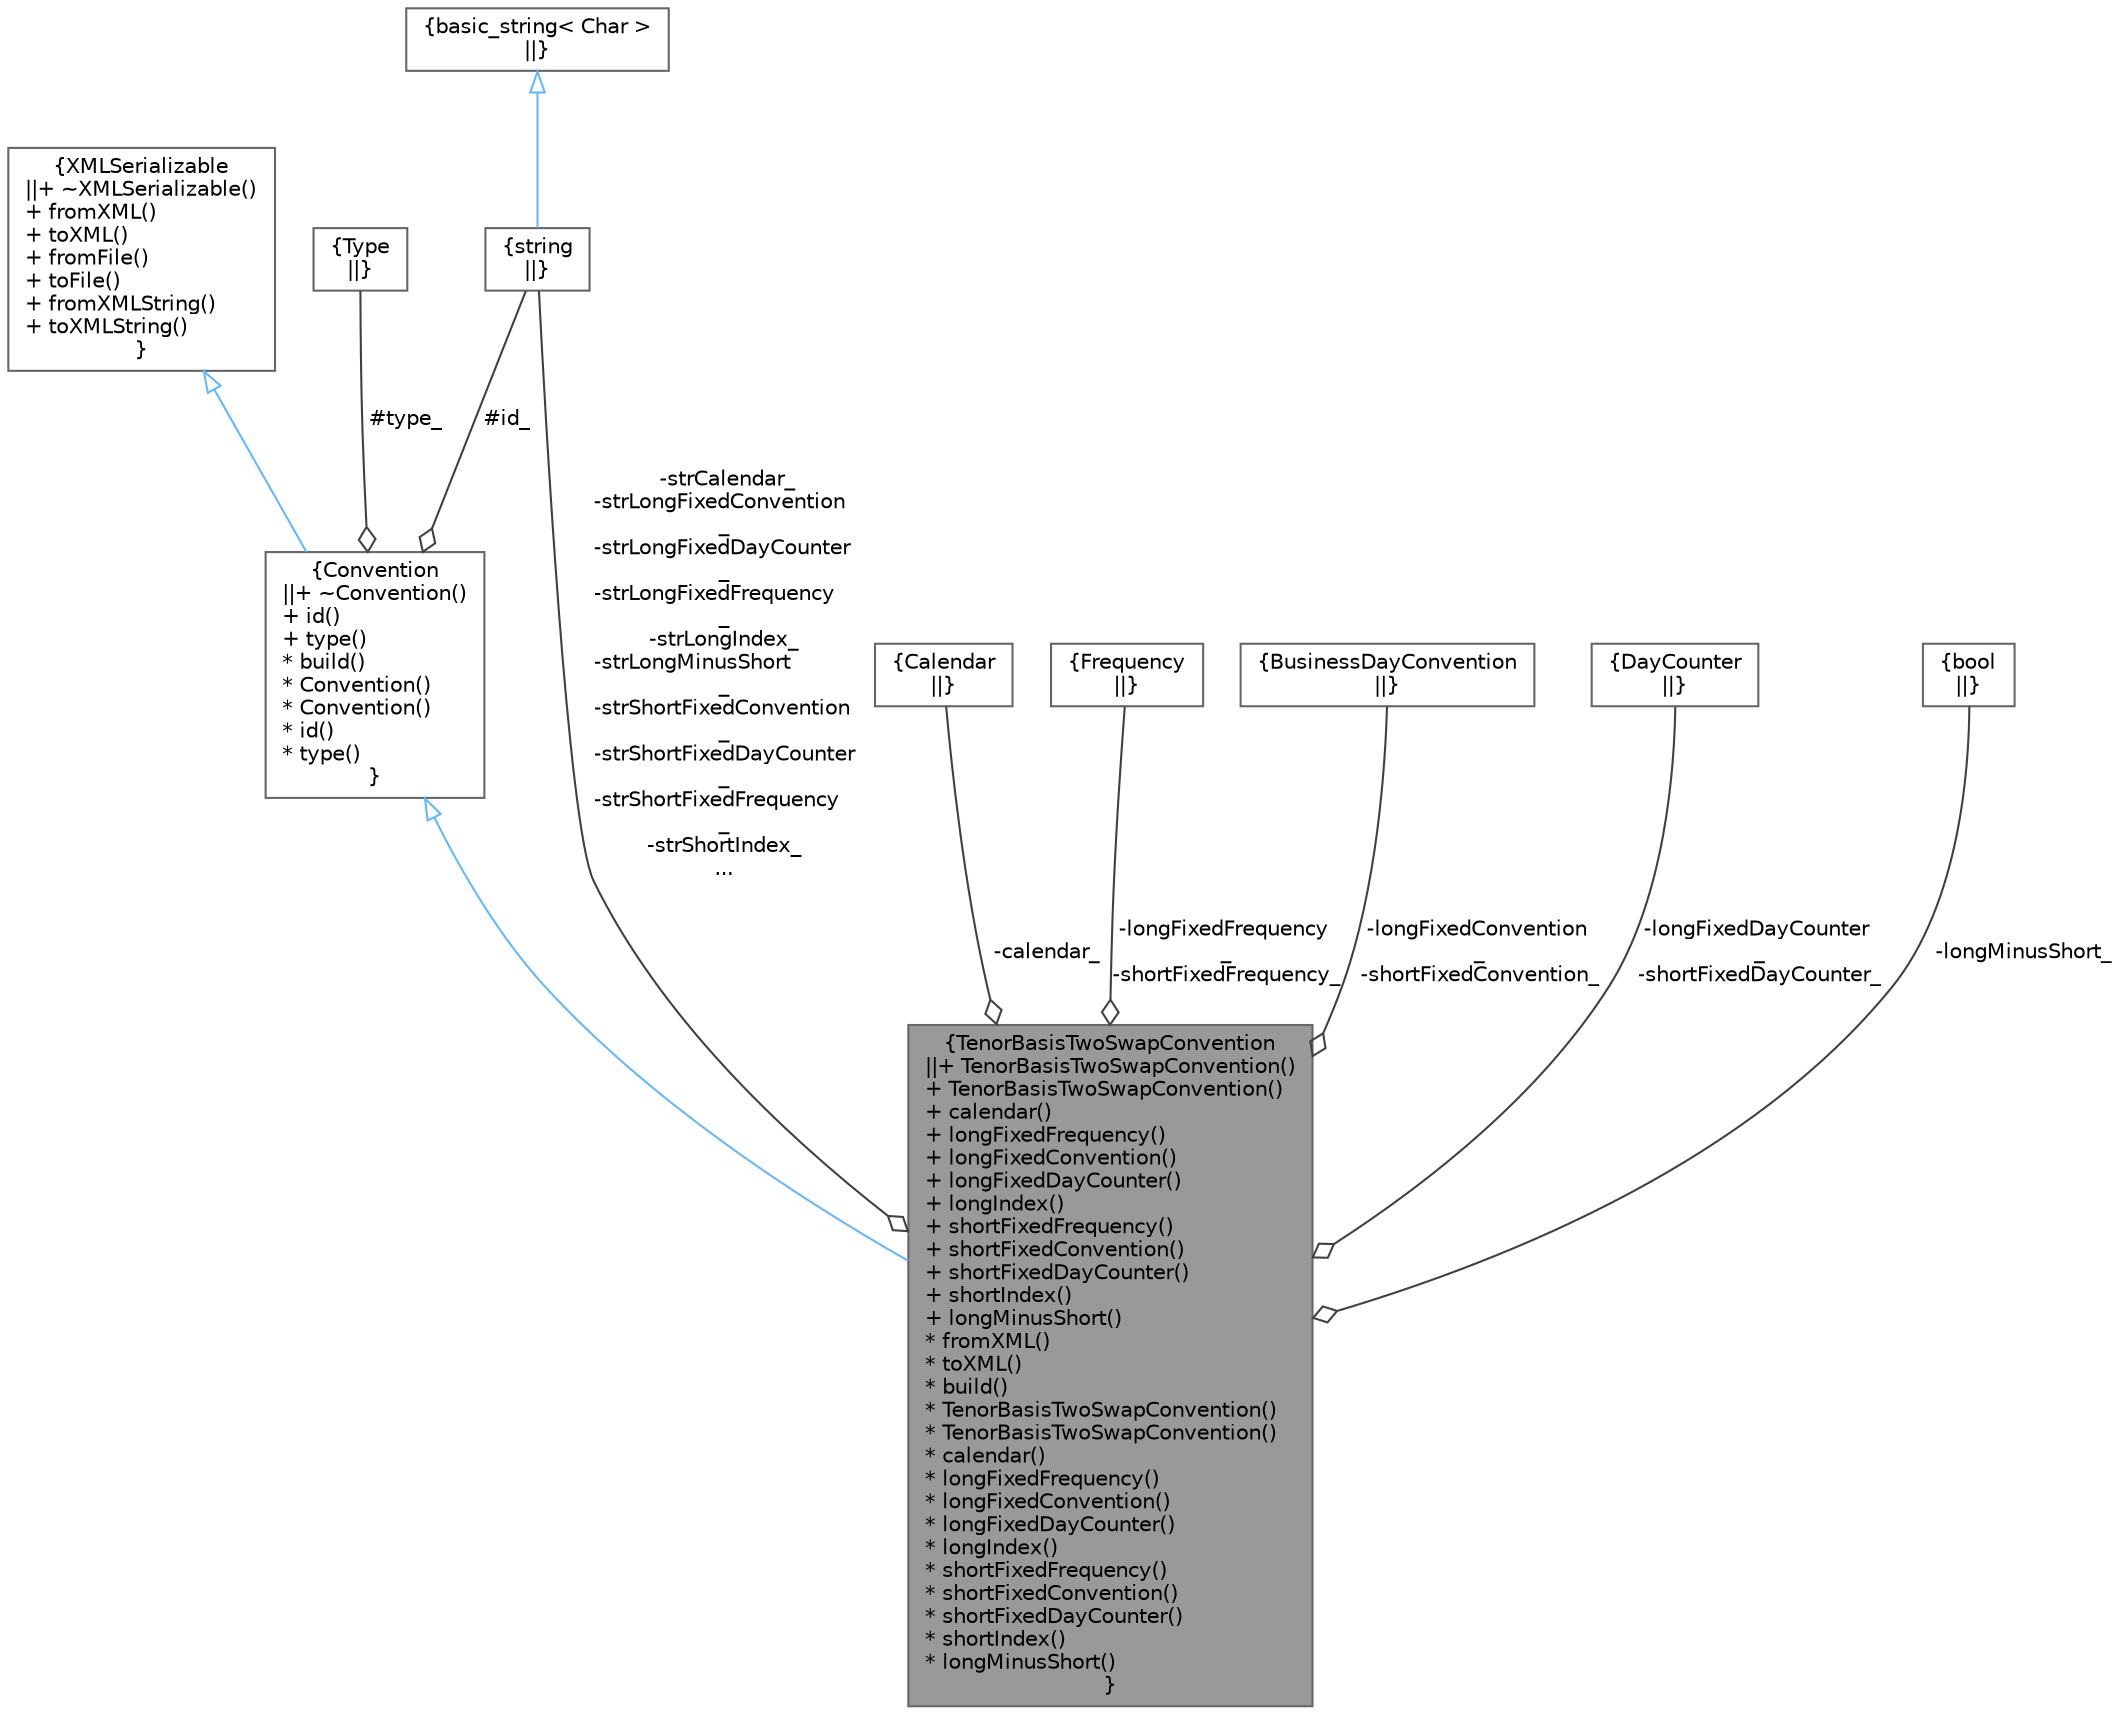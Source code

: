 digraph "TenorBasisTwoSwapConvention"
{
 // INTERACTIVE_SVG=YES
 // LATEX_PDF_SIZE
  bgcolor="transparent";
  edge [fontname=Helvetica,fontsize=10,labelfontname=Helvetica,labelfontsize=10];
  node [fontname=Helvetica,fontsize=10,shape=box,height=0.2,width=0.4];
  Node1 [label="{TenorBasisTwoSwapConvention\n||+ TenorBasisTwoSwapConvention()\l+ TenorBasisTwoSwapConvention()\l+ calendar()\l+ longFixedFrequency()\l+ longFixedConvention()\l+ longFixedDayCounter()\l+ longIndex()\l+ shortFixedFrequency()\l+ shortFixedConvention()\l+ shortFixedDayCounter()\l+ shortIndex()\l+ longMinusShort()\l* fromXML()\l* toXML()\l* build()\l* TenorBasisTwoSwapConvention()\l* TenorBasisTwoSwapConvention()\l* calendar()\l* longFixedFrequency()\l* longFixedConvention()\l* longFixedDayCounter()\l* longIndex()\l* shortFixedFrequency()\l* shortFixedConvention()\l* shortFixedDayCounter()\l* shortIndex()\l* longMinusShort()\l}",height=0.2,width=0.4,color="gray40", fillcolor="grey60", style="filled", fontcolor="black",tooltip="Container for storing conventions for Tenor Basis Swaps quoted as a spread of two interest rate swaps..."];
  Node2 -> Node1 [dir="back",color="steelblue1",style="solid",arrowtail="onormal"];
  Node2 [label="{Convention\n||+ ~Convention()\l+ id()\l+ type()\l* build()\l* Convention()\l* Convention()\l* id()\l* type()\l}",height=0.2,width=0.4,color="gray40", fillcolor="white", style="filled",URL="$classore_1_1data_1_1_convention.html",tooltip="Abstract base class for convention objects."];
  Node3 -> Node2 [dir="back",color="steelblue1",style="solid",arrowtail="onormal"];
  Node3 [label="{XMLSerializable\n||+ ~XMLSerializable()\l+ fromXML()\l+ toXML()\l+ fromFile()\l+ toFile()\l+ fromXMLString()\l+ toXMLString()\l}",height=0.2,width=0.4,color="gray40", fillcolor="white", style="filled",URL="$classore_1_1data_1_1_x_m_l_serializable.html",tooltip="Base class for all serializable classes."];
  Node4 -> Node2 [color="grey25",style="solid",label=" #type_" ,arrowhead="odiamond"];
  Node4 [label="{Type\n||}",height=0.2,width=0.4,color="gray40", fillcolor="white", style="filled",tooltip=" "];
  Node5 -> Node2 [color="grey25",style="solid",label=" #id_" ,arrowhead="odiamond"];
  Node5 [label="{string\n||}",height=0.2,width=0.4,color="gray40", fillcolor="white", style="filled",tooltip=" "];
  Node6 -> Node5 [dir="back",color="steelblue1",style="solid",arrowtail="onormal"];
  Node6 [label="{basic_string\< Char \>\n||}",height=0.2,width=0.4,color="gray40", fillcolor="white", style="filled",tooltip=" "];
  Node7 -> Node1 [color="grey25",style="solid",label=" -calendar_" ,arrowhead="odiamond"];
  Node7 [label="{Calendar\n||}",height=0.2,width=0.4,color="gray40", fillcolor="white", style="filled",tooltip=" "];
  Node8 -> Node1 [color="grey25",style="solid",label=" -longFixedFrequency\l_\n-shortFixedFrequency_" ,arrowhead="odiamond"];
  Node8 [label="{Frequency\n||}",height=0.2,width=0.4,color="gray40", fillcolor="white", style="filled",tooltip=" "];
  Node9 -> Node1 [color="grey25",style="solid",label=" -longFixedConvention\l_\n-shortFixedConvention_" ,arrowhead="odiamond"];
  Node9 [label="{BusinessDayConvention\n||}",height=0.2,width=0.4,color="gray40", fillcolor="white", style="filled",tooltip=" "];
  Node10 -> Node1 [color="grey25",style="solid",label=" -longFixedDayCounter\l_\n-shortFixedDayCounter_" ,arrowhead="odiamond"];
  Node10 [label="{DayCounter\n||}",height=0.2,width=0.4,color="gray40", fillcolor="white", style="filled",tooltip=" "];
  Node11 -> Node1 [color="grey25",style="solid",label=" -longMinusShort_" ,arrowhead="odiamond"];
  Node11 [label="{bool\n||}",height=0.2,width=0.4,color="gray40", fillcolor="white", style="filled",URL="$classbool.html",tooltip=" "];
  Node5 -> Node1 [color="grey25",style="solid",label=" -strCalendar_\n-strLongFixedConvention\l_\n-strLongFixedDayCounter\l_\n-strLongFixedFrequency\l_\n-strLongIndex_\n-strLongMinusShort\l_\n-strShortFixedConvention\l_\n-strShortFixedDayCounter\l_\n-strShortFixedFrequency\l_\n-strShortIndex_\n..." ,arrowhead="odiamond"];
}
